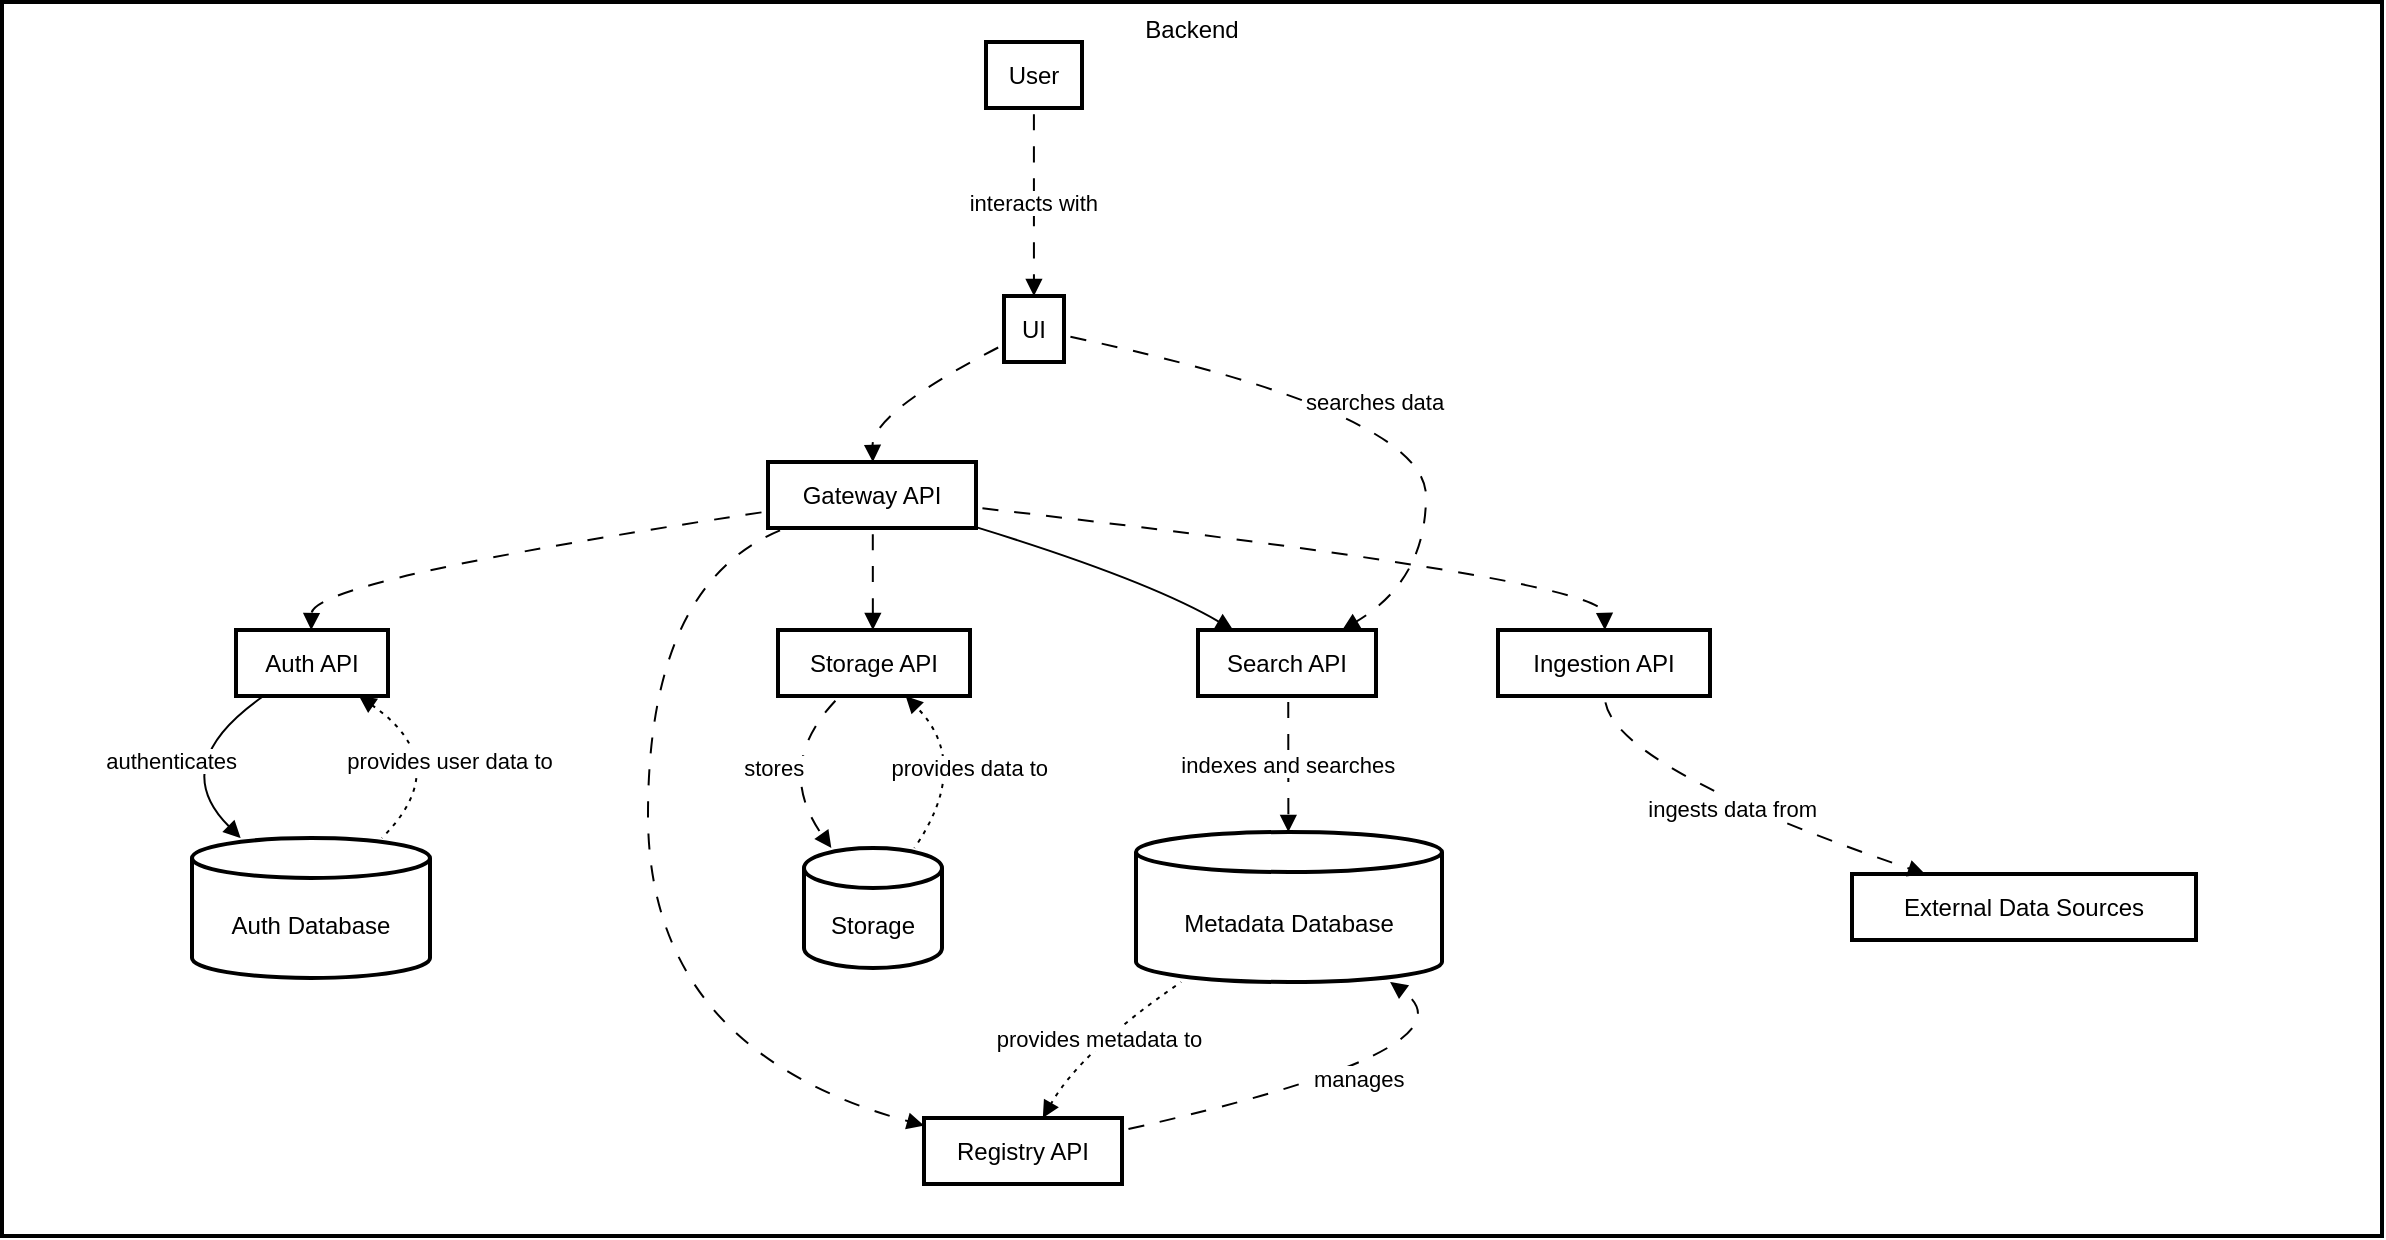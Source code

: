 <mxfile version="24.4.9" type="github">
  <diagram name="Page-1" id="UWyB8Z--pFT9Gb1S7Qoz">
    <mxGraphModel dx="1050" dy="1407" grid="1" gridSize="10" guides="1" tooltips="1" connect="1" arrows="1" fold="1" page="1" pageScale="1" pageWidth="1100" pageHeight="850" math="0" shadow="0">
      <root>
        <mxCell id="0" />
        <mxCell id="1" parent="0" />
        <mxCell id="YzamOYxFdZcJp0--_AA5-1" value="Backend" style="whiteSpace=wrap;strokeWidth=2;verticalAlign=top;" vertex="1" parent="1">
          <mxGeometry x="20" width="1190" height="617" as="geometry" />
        </mxCell>
        <mxCell id="YzamOYxFdZcJp0--_AA5-2" value="Gateway API" style="whiteSpace=wrap;strokeWidth=2;" vertex="1" parent="1">
          <mxGeometry x="403" y="230" width="104" height="33" as="geometry" />
        </mxCell>
        <mxCell id="YzamOYxFdZcJp0--_AA5-3" value="UI" style="whiteSpace=wrap;strokeWidth=2;" vertex="1" parent="1">
          <mxGeometry x="521" y="147" width="30" height="33" as="geometry" />
        </mxCell>
        <mxCell id="YzamOYxFdZcJp0--_AA5-4" value="Auth API" style="whiteSpace=wrap;strokeWidth=2;" vertex="1" parent="1">
          <mxGeometry x="137" y="314" width="76" height="33" as="geometry" />
        </mxCell>
        <mxCell id="YzamOYxFdZcJp0--_AA5-5" value="Search API" style="whiteSpace=wrap;strokeWidth=2;" vertex="1" parent="1">
          <mxGeometry x="618" y="314" width="89" height="33" as="geometry" />
        </mxCell>
        <mxCell id="YzamOYxFdZcJp0--_AA5-6" value="Registry API" style="whiteSpace=wrap;strokeWidth=2;" vertex="1" parent="1">
          <mxGeometry x="481" y="558" width="99" height="33" as="geometry" />
        </mxCell>
        <mxCell id="YzamOYxFdZcJp0--_AA5-7" value="Ingestion API" style="whiteSpace=wrap;strokeWidth=2;shadow=0;glass=0;rounded=0;" vertex="1" parent="1">
          <mxGeometry x="768" y="314" width="106" height="33" as="geometry" />
        </mxCell>
        <mxCell id="YzamOYxFdZcJp0--_AA5-8" value="Storage API" style="whiteSpace=wrap;strokeWidth=2;" vertex="1" parent="1">
          <mxGeometry x="408" y="314" width="96" height="33" as="geometry" />
        </mxCell>
        <mxCell id="YzamOYxFdZcJp0--_AA5-9" value="Auth Database" style="shape=cylinder3;boundedLbl=1;backgroundOutline=1;size=10;strokeWidth=2;whiteSpace=wrap;" vertex="1" parent="1">
          <mxGeometry x="115" y="418" width="119" height="70" as="geometry" />
        </mxCell>
        <mxCell id="YzamOYxFdZcJp0--_AA5-10" value="Metadata Database" style="shape=cylinder3;boundedLbl=1;backgroundOutline=1;size=10;strokeWidth=2;whiteSpace=wrap;" vertex="1" parent="1">
          <mxGeometry x="587" y="415" width="153" height="75" as="geometry" />
        </mxCell>
        <mxCell id="YzamOYxFdZcJp0--_AA5-11" value="Storage" style="shape=cylinder3;boundedLbl=1;backgroundOutline=1;size=10;strokeWidth=2;whiteSpace=wrap;" vertex="1" parent="1">
          <mxGeometry x="421" y="423" width="69" height="60" as="geometry" />
        </mxCell>
        <mxCell id="YzamOYxFdZcJp0--_AA5-12" value="User" style="whiteSpace=wrap;strokeWidth=2;" vertex="1" parent="1">
          <mxGeometry x="512" y="20" width="48" height="33" as="geometry" />
        </mxCell>
        <mxCell id="YzamOYxFdZcJp0--_AA5-13" value="External Data Sources" style="whiteSpace=wrap;strokeWidth=2;" vertex="1" parent="1">
          <mxGeometry x="945" y="436" width="172" height="33" as="geometry" />
        </mxCell>
        <mxCell id="YzamOYxFdZcJp0--_AA5-14" value="interacts with" style="curved=1;startArrow=none;endArrow=block;exitX=0.499;exitY=1.012;entryX=0.499;entryY=-0.006;rounded=0;flowAnimation=1;" edge="1" parent="1" source="YzamOYxFdZcJp0--_AA5-12" target="YzamOYxFdZcJp0--_AA5-3">
          <mxGeometry relative="1" as="geometry">
            <Array as="points" />
          </mxGeometry>
        </mxCell>
        <mxCell id="YzamOYxFdZcJp0--_AA5-15" value="" style="curved=1;startArrow=none;endArrow=block;exitX=0.002;exitY=0.734;entryX=0.504;entryY=0.006;rounded=0;flowAnimation=1;" edge="1" parent="1" source="YzamOYxFdZcJp0--_AA5-3" target="YzamOYxFdZcJp0--_AA5-2">
          <mxGeometry relative="1" as="geometry">
            <Array as="points">
              <mxPoint x="455" y="205" />
            </Array>
          </mxGeometry>
        </mxCell>
        <mxCell id="YzamOYxFdZcJp0--_AA5-16" value="" style="curved=1;startArrow=none;endArrow=block;exitX=0.003;exitY=0.747;entryX=0.495;entryY=-0.012;rounded=0;flowAnimation=1;" edge="1" parent="1" source="YzamOYxFdZcJp0--_AA5-2" target="YzamOYxFdZcJp0--_AA5-4">
          <mxGeometry relative="1" as="geometry">
            <Array as="points">
              <mxPoint x="175" y="289" />
            </Array>
          </mxGeometry>
        </mxCell>
        <mxCell id="YzamOYxFdZcJp0--_AA5-17" value="" style="curved=1;startArrow=none;endArrow=block;exitX=1.005;exitY=0.992;entryX=0.19;entryY=-0.012;rounded=0;" edge="1" parent="1" source="YzamOYxFdZcJp0--_AA5-2" target="YzamOYxFdZcJp0--_AA5-5">
          <mxGeometry relative="1" as="geometry">
            <Array as="points">
              <mxPoint x="593" y="289" />
            </Array>
          </mxGeometry>
        </mxCell>
        <mxCell id="YzamOYxFdZcJp0--_AA5-18" value="" style="curved=1;startArrow=none;endArrow=block;exitX=0.072;exitY=1.018;entryX=-0.001;entryY=0.114;rounded=0;flowAnimation=1;" edge="1" parent="1" source="YzamOYxFdZcJp0--_AA5-2" target="YzamOYxFdZcJp0--_AA5-6">
          <mxGeometry relative="1" as="geometry">
            <Array as="points">
              <mxPoint x="343" y="289" />
              <mxPoint x="343" y="524" />
            </Array>
          </mxGeometry>
        </mxCell>
        <mxCell id="YzamOYxFdZcJp0--_AA5-19" value="" style="curved=1;startArrow=none;endArrow=block;exitX=1.005;exitY=0.692;entryX=0.504;entryY=-0.012;rounded=0;flowAnimation=1;" edge="1" parent="1" source="YzamOYxFdZcJp0--_AA5-2" target="YzamOYxFdZcJp0--_AA5-7">
          <mxGeometry relative="1" as="geometry">
            <Array as="points">
              <mxPoint x="821" y="289" />
            </Array>
          </mxGeometry>
        </mxCell>
        <mxCell id="YzamOYxFdZcJp0--_AA5-20" value="" style="curved=1;startArrow=none;endArrow=block;exitX=0.504;exitY=1.018;entryX=0.494;entryY=-0.012;rounded=0;flowAnimation=1;" edge="1" parent="1" source="YzamOYxFdZcJp0--_AA5-2" target="YzamOYxFdZcJp0--_AA5-8">
          <mxGeometry relative="1" as="geometry">
            <Array as="points" />
          </mxGeometry>
        </mxCell>
        <mxCell id="YzamOYxFdZcJp0--_AA5-21" value="authenticates" style="curved=1;startArrow=none;endArrow=block;exitX=0.181;exitY=1.0;entryX=0.202;entryY=-0.004;rounded=0;" edge="1" parent="1" source="YzamOYxFdZcJp0--_AA5-4" target="YzamOYxFdZcJp0--_AA5-9">
          <mxGeometry relative="1" as="geometry">
            <Array as="points">
              <mxPoint x="102" y="381" />
            </Array>
          </mxGeometry>
        </mxCell>
        <mxCell id="YzamOYxFdZcJp0--_AA5-22" value="manages" style="curved=1;startArrow=none;endArrow=block;exitX=0.996;exitY=0.191;entryX=0.831;entryY=1.001;rounded=0;flowAnimation=1;" edge="1" parent="1" source="YzamOYxFdZcJp0--_AA5-6" target="YzamOYxFdZcJp0--_AA5-10">
          <mxGeometry relative="1" as="geometry">
            <Array as="points">
              <mxPoint x="761" y="524" />
            </Array>
          </mxGeometry>
        </mxCell>
        <mxCell id="YzamOYxFdZcJp0--_AA5-23" value="stores" style="curved=1;startArrow=none;endArrow=block;exitX=0.323;exitY=1.0;entryX=0.195;entryY=-0.005;rounded=0;flowAnimation=1;" edge="1" parent="1" source="YzamOYxFdZcJp0--_AA5-8" target="YzamOYxFdZcJp0--_AA5-11">
          <mxGeometry relative="1" as="geometry">
            <Array as="points">
              <mxPoint x="405" y="381" />
            </Array>
          </mxGeometry>
        </mxCell>
        <mxCell id="YzamOYxFdZcJp0--_AA5-24" value="ingests data from" style="curved=1;startArrow=none;endArrow=block;exitX=0.504;exitY=1.0;entryX=0.213;entryY=0.001;rounded=0;flowAnimation=1;" edge="1" parent="1" source="YzamOYxFdZcJp0--_AA5-7" target="YzamOYxFdZcJp0--_AA5-13">
          <mxGeometry relative="1" as="geometry">
            <Array as="points">
              <mxPoint x="821" y="381" />
            </Array>
          </mxGeometry>
        </mxCell>
        <mxCell id="YzamOYxFdZcJp0--_AA5-25" value="indexes and searches" style="curved=1;startArrow=none;endArrow=block;exitX=0.507;exitY=1.0;entryX=0.498;entryY=0.005;rounded=0;flowAnimation=1;" edge="1" parent="1" source="YzamOYxFdZcJp0--_AA5-5" target="YzamOYxFdZcJp0--_AA5-10">
          <mxGeometry relative="1" as="geometry">
            <Array as="points" />
          </mxGeometry>
        </mxCell>
        <mxCell id="YzamOYxFdZcJp0--_AA5-26" value="searches data" style="curved=1;startArrow=none;endArrow=block;exitX=0.996;exitY=0.596;entryX=0.818;entryY=-0.012;rounded=0;flowAnimation=1;" edge="1" parent="1" source="YzamOYxFdZcJp0--_AA5-3" target="YzamOYxFdZcJp0--_AA5-5">
          <mxGeometry relative="1" as="geometry">
            <Array as="points">
              <mxPoint x="732" y="205" />
              <mxPoint x="732" y="289" />
            </Array>
          </mxGeometry>
        </mxCell>
        <mxCell id="YzamOYxFdZcJp0--_AA5-27" value="provides user data to" style="curved=1;dashed=1;dashPattern=2 3;startArrow=none;endArrow=block;exitX=0.8;exitY=-0.004;entryX=0.809;entryY=1.0;rounded=0;flowAnimation=1;shadow=0;" edge="1" parent="1" source="YzamOYxFdZcJp0--_AA5-9" target="YzamOYxFdZcJp0--_AA5-4">
          <mxGeometry relative="1" as="geometry">
            <Array as="points">
              <mxPoint x="247" y="381" />
            </Array>
          </mxGeometry>
        </mxCell>
        <mxCell id="YzamOYxFdZcJp0--_AA5-28" value="provides metadata to" style="curved=1;dashed=1;dashPattern=2 3;startArrow=none;endArrow=block;exitX=0.147;exitY=1.001;entryX=0.597;entryY=0.015;rounded=0;flowAnimation=1;" edge="1" parent="1" source="YzamOYxFdZcJp0--_AA5-10" target="YzamOYxFdZcJp0--_AA5-6">
          <mxGeometry relative="1" as="geometry">
            <Array as="points">
              <mxPoint x="560" y="524" />
            </Array>
          </mxGeometry>
        </mxCell>
        <mxCell id="YzamOYxFdZcJp0--_AA5-29" value="provides data to" style="curved=1;dashed=1;dashPattern=2 3;startArrow=none;endArrow=block;exitX=0.803;exitY=-0.005;entryX=0.665;entryY=1.0;rounded=0;flowAnimation=1;" edge="1" parent="1" source="YzamOYxFdZcJp0--_AA5-11" target="YzamOYxFdZcJp0--_AA5-8">
          <mxGeometry relative="1" as="geometry">
            <Array as="points">
              <mxPoint x="505" y="381" />
            </Array>
          </mxGeometry>
        </mxCell>
      </root>
    </mxGraphModel>
  </diagram>
</mxfile>
